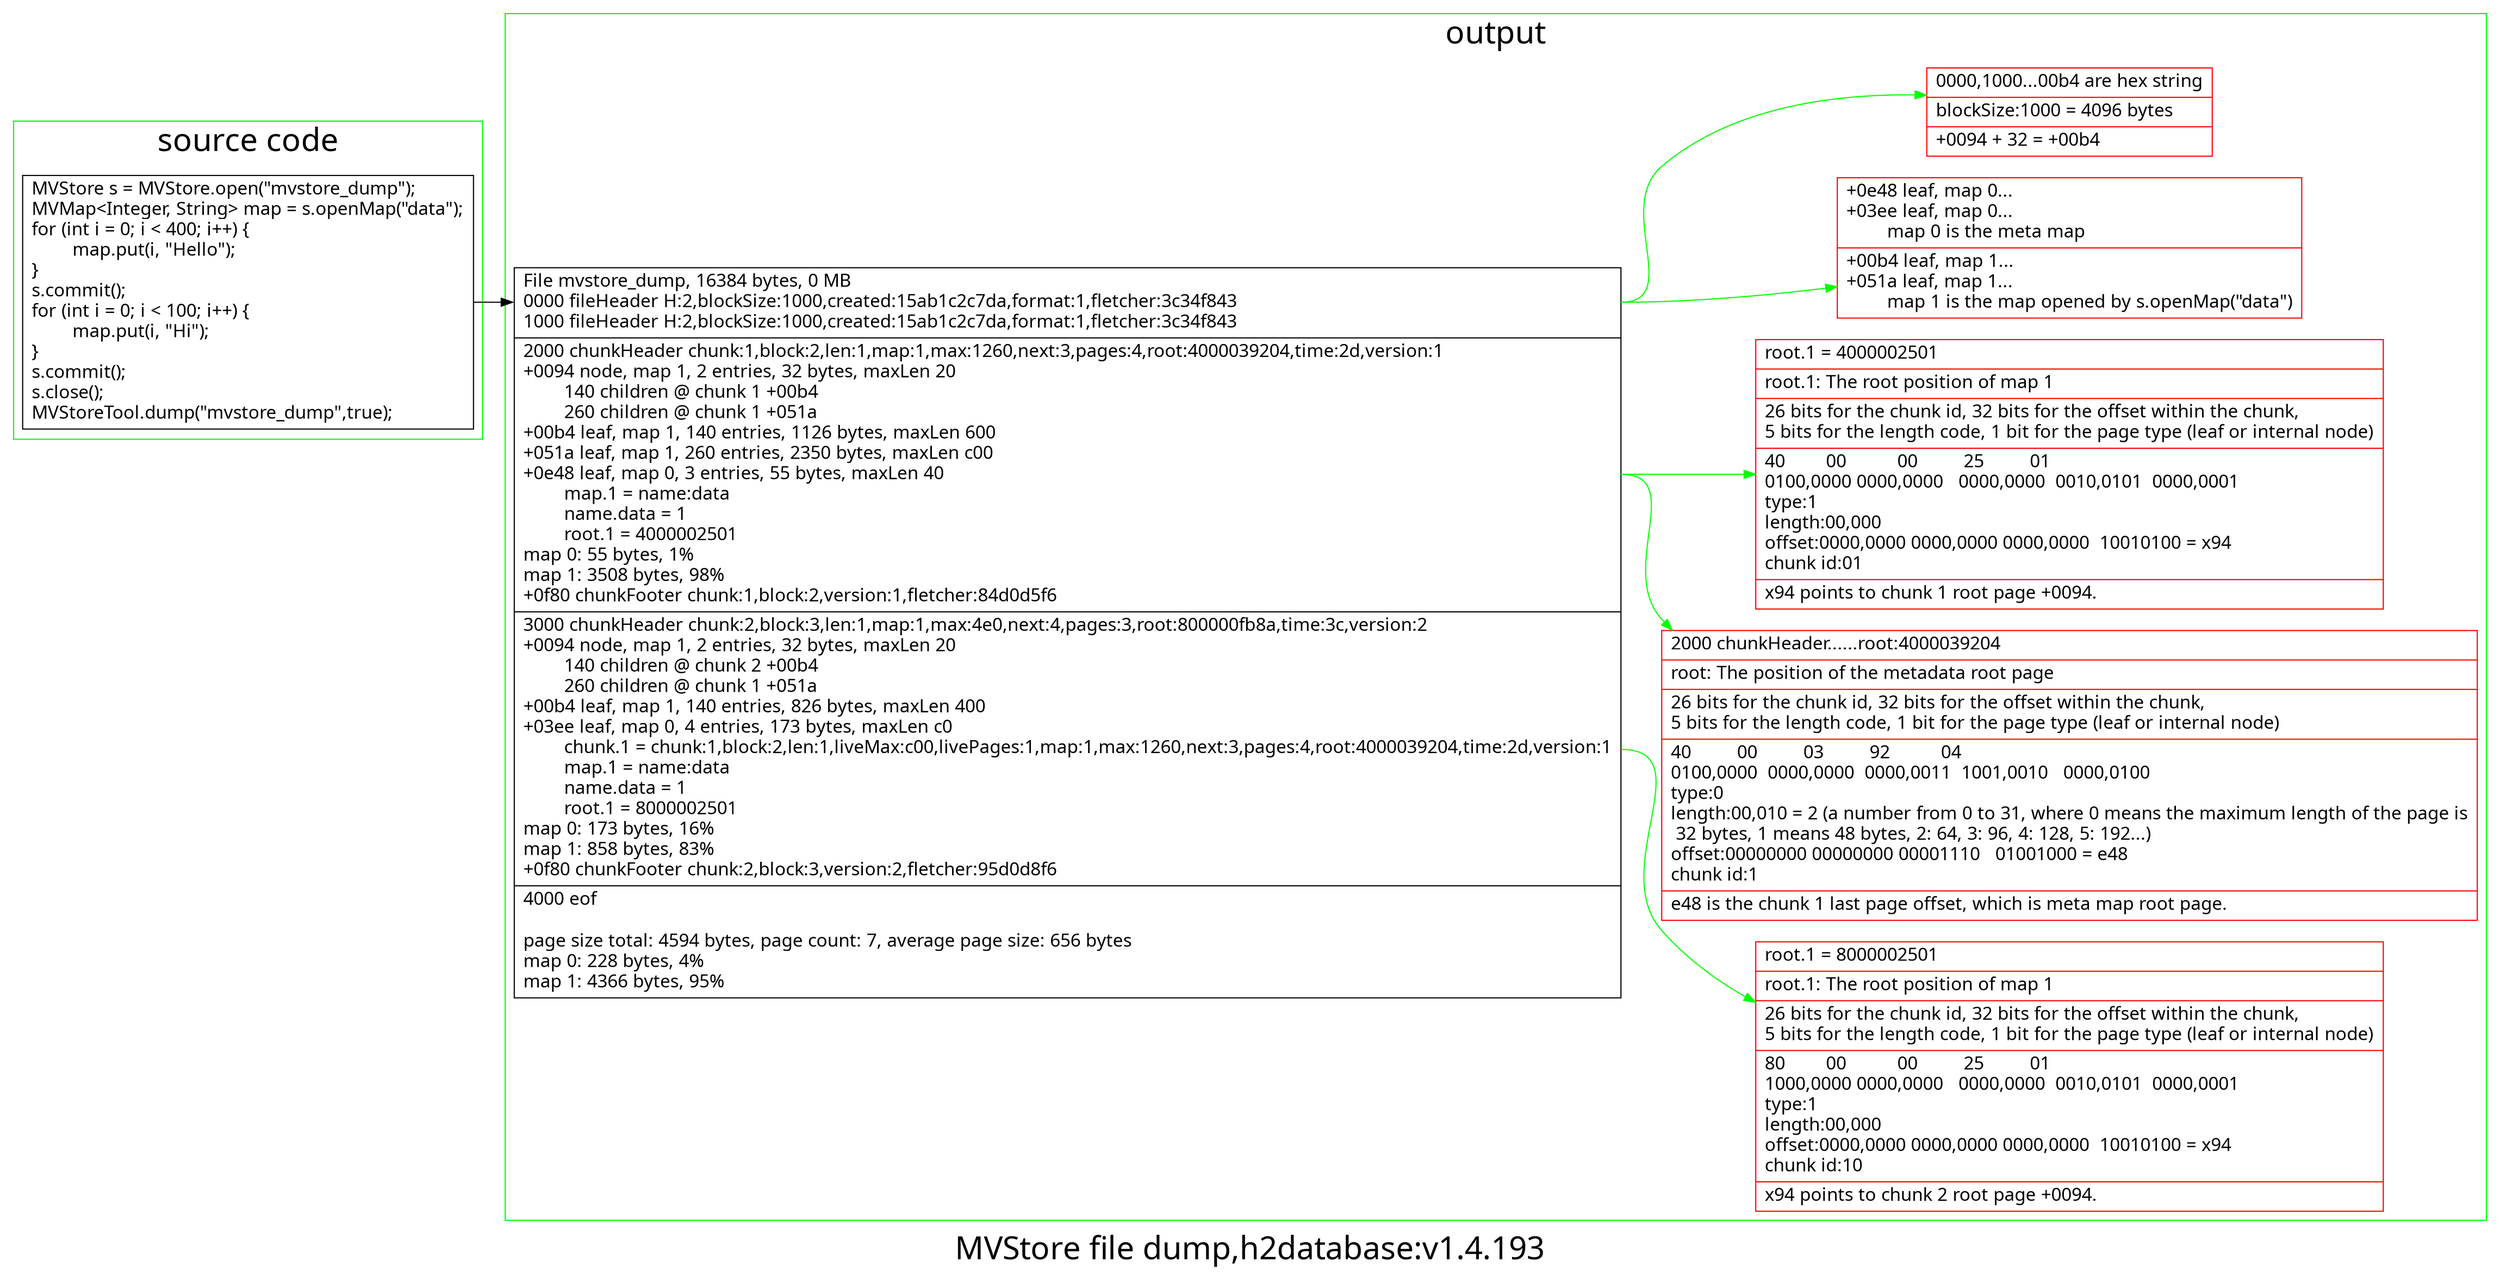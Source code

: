 digraph MVStore_file_dump {

graph [
	label="MVStore file dump,h2database:v1.4.193"
	rankdir = "LR"
	fontname="FangSong"
	fontsize = 28
];

node [
	fontname="FangSong",
	fontsize = "20",
	shape = "ellipse"
];

edge [
	fontname="FangSong"
];

subgraph cluster_output {
		node [fontname="FangSong"];
		label = "output";
		"output" [
			label = "<f0>File mvstore_dump, 16384 bytes, 0 MB\l" + 
					"0000 fileHeader H:2,blockSize:1000,created:15ab1c2c7da,format:1,fletcher:3c34f843\l" + 
					"1000 fileHeader H:2,blockSize:1000,created:15ab1c2c7da,format:1,fletcher:3c34f843\l" +
					"|" + 
					"<f1>2000 chunkHeader chunk:1,block:2,len:1,map:1,max:1260,next:3,pages:4,root:4000039204,time:2d,version:1\l" + 
					"+0094 node, map 1, 2 entries, 32 bytes, maxLen 20\l" + 
					"\	140 children @ chunk 1 +00b4\l" + 
					"\	260 children @ chunk 1 +051a\l" + 
					"+00b4 leaf, map 1, 140 entries, 1126 bytes, maxLen 600\l" + 
					"+051a leaf, map 1, 260 entries, 2350 bytes, maxLen c00\l" + 
					"+0e48 leaf, map 0, 3 entries, 55 bytes, maxLen 40\l" + 
					"\	map.1 = name:data\l" + 
					"\	name.data = 1\l" + 
					"\	root.1 = 4000002501\l" + 
					"map 0: 55 bytes, 1%\l" + 
					"map 1: 3508 bytes, 98%\l" + 
					"+0f80 chunkFooter chunk:1,block:2,version:1,fletcher:84d0d5f6\l" + 
					"|" + 
					"<f2>3000 chunkHeader chunk:2,block:3,len:1,map:1,max:4e0,next:4,pages:3,root:800000fb8a,time:3c,version:2\l" +
					"+0094 node, map 1, 2 entries, 32 bytes, maxLen 20\l" +
					"\	140 children @ chunk 2 +00b4\l" +
					"\	260 children @ chunk 1 +051a\l" +
					"+00b4 leaf, map 1, 140 entries, 826 bytes, maxLen 400\l" +
					"+03ee leaf, map 0, 4 entries, 173 bytes, maxLen c0\l" +
					"\	chunk.1 = chunk:1,block:2,len:1,liveMax:c00,livePages:1,map:1,max:1260,next:3,pages:4,root:4000039204,time:2d,version:1\l" +
					"\	map.1 = name:data\l" +
					"\	name.data = 1\l" +
					"\	root.1 = 8000002501\l" +
					"map 0: 173 bytes, 16%\l" +
					"map 1: 858 bytes, 83%\l" +
					"+0f80 chunkFooter chunk:2,block:3,version:2,fletcher:95d0d8f6\l" + 
					"|" + 
					"<f3>4000 eof\l" + 
					"\n" + 
					"page size total: 4594 bytes, page count: 7, average page size: 656 bytes\l" + 
					"map 0: 228 bytes, 4%\l" +
					"map 1: 4366 bytes, 95%\l"
			shape = "record"
			fontsize = 16
		];
		color=green
		
		"output_hex" [
			label = "<f0>0000,1000...00b4 are hex string\l" +
					"|" + 
					"<f1>blockSize:1000 = 4096 bytes\l" + 
					"|" + 
					"<f1>+0094 + 32 = +00b4\l"
			shape = "record"
			fontsize = 16
			color = red
		];
		"output":f0 -> "output_hex" [color=green];
		
		"output_chunk_header_root" [
			label = "<f0>2000 chunkHeader......root:4000039204\l" +
					"|" + 
					"<f1>root: The position of the metadata root page\l" + 
					"|" +
					"<f2>26 bits for the chunk id, 32 bits for the offset within the chunk, \l5 bits for the length code, 1 bit for the page type (leaf or internal node)\l" +
					"|" +
					"<f3>40\         00\         03\         92\          04\l" + 
					"0100,0000  0000,0000  0000,0011  1001,0010   0000,0100\l" + 
					"type:0\l" + 
					"length:00,010 = 2 (a number from 0 to 31, where 0 means the maximum length of the page is\l 32 bytes, 1 means 48 bytes, 2: 64, 3: 96, 4: 128, 5: 192...)\l" + 
					"offset:00000000 00000000 00001110   01001000 = e48\l" + 
					"chunk id:1\l" + 
					"|" +
					"<f4>e48 is the chunk 1 last page offset, which is meta map root page.\l"
			shape = "record"
			fontsize = 16
			color = red
		];
		"output":f1 -> "output_chunk_header_root" [color=green];
		
		"output_chunk_meta_root" [
			label = "<f0>root.1 = 4000002501\l" +
					"|" + 
					"<f1>root.1: The root position of map 1\l" + 
					"|" +
					"<f2>26 bits for the chunk id, 32 bits for the offset within the chunk, \l5 bits for the length code, 1 bit for the page type (leaf or internal node)\l" +
					"|" +
					"<f3>40\        00\          00\         25\         01\l" + 
					"0100,0000 0000,0000   0000,0000  0010,0101  0000,0001\l" + 
					"type:1\l" + 
					"length:00,000\l" + 
					"offset:0000,0000 0000,0000 0000,0000  10010100 = x94\l" + 
					"chunk id:01\l" + 
					"|" +
					"<f4>x94 points to chunk 1 root page +0094.\l"
			shape = "record"
			fontsize = 16
			color = red
		];
		"output":f1 -> "output_chunk_meta_root" [color=green];
		
		"output_chunk_meta_root2" [
			label = "<f0>root.1 = 8000002501\l" +
					"|" + 
					"<f1>root.1: The root position of map 1\l" + 
					"|" +
					"<f2>26 bits for the chunk id, 32 bits for the offset within the chunk, \l5 bits for the length code, 1 bit for the page type (leaf or internal node)\l" +
					"|" +
					"<f3>80\        00\          00\         25\         01\l" + 
					"1000,0000 0000,0000   0000,0000  0010,0101  0000,0001\l" + 
					"type:1\l" + 
					"length:00,000\l" + 
					"offset:0000,0000 0000,0000 0000,0000  10010100 = x94\l" + 
					"chunk id:10\l" + 
					"|" +
					"<f4>x94 points to chunk 2 root page +0094.\l"
			shape = "record"
			fontsize = 16
			color = red
		];
		"output":f2 -> "output_chunk_meta_root2" [color=green];
		
		"output_chunk_map" [
			label = "<f0>+0e48 leaf, map 0...\l" +
					"+03ee leaf, map 0...\l" +
					"\	map 0 is the meta map\l |" + 
					"<f1>+00b4 leaf, map 1...\l" + 
					"+051a leaf, map 1...\l" + 
					"\	map 1 is the map opened by s.openMap(\"data\")\l"
			shape = "record"
			fontsize = 16
			color = red
		];
		"output":f0 -> "output_chunk_map" [color=green];
	}

subgraph cluster_source_code {
		node [fontname="FangSong"];
		label = "source code";
		"source_code" [
			label = "MVStore s = MVStore.open(\"mvstore_dump\");\l" +
					"MVMap\<Integer, String\> map = s.openMap(\"data\");\l" +
					"for (int i = 0; i \< 400; i++) \{\l" +
					"\	map.put(i, \"Hello\");\l" +
					"\}\l" +
					"s.commit();\l" +
					"for (int i = 0; i \< 100; i++) \{\l" +
					"\	map.put(i, \"Hi\");\l" +
					"\}\l" +
					"s.commit();\l" +
					"s.close();\l" +
					"MVStoreTool.dump(\"mvstore_dump\",true);\l"
			shape = "record"
			fontsize = 16
		];
		color=green
	}
	
"source_code" -> "output":f0 [id = 1];
}